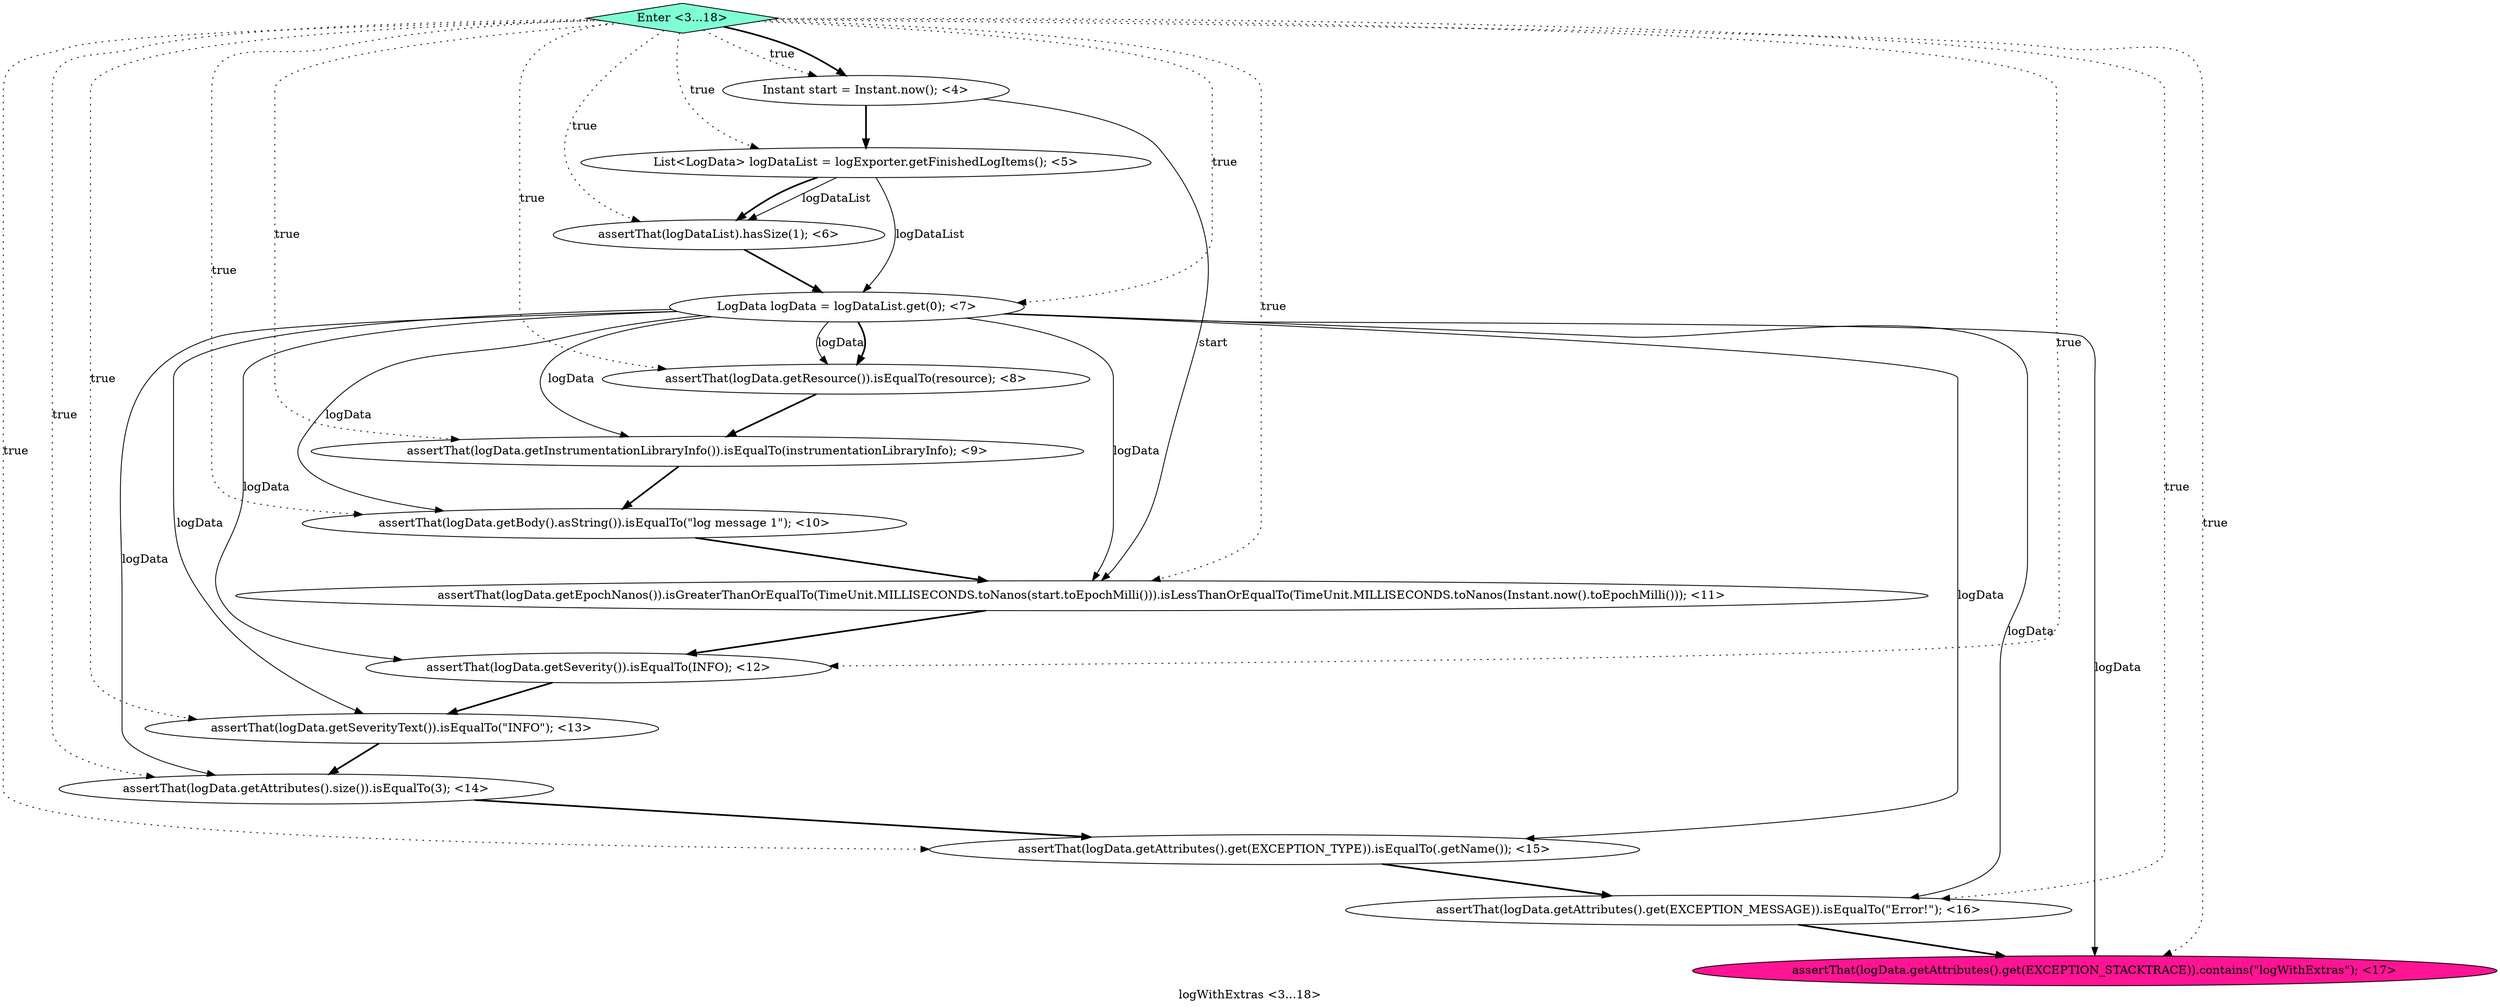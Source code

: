 digraph PDG {
label = "logWithExtras <3...18>";
0.9 [style = filled, label = "assertThat(logData.getSeverityText()).isEqualTo(\"INFO\"); <13>", fillcolor = white, shape = ellipse];
0.10 [style = filled, label = "assertThat(logData.getAttributes().size()).isEqualTo(3); <14>", fillcolor = white, shape = ellipse];
0.3 [style = filled, label = "LogData logData = logDataList.get(0); <7>", fillcolor = white, shape = ellipse];
0.5 [style = filled, label = "assertThat(logData.getInstrumentationLibraryInfo()).isEqualTo(instrumentationLibraryInfo); <9>", fillcolor = white, shape = ellipse];
0.6 [style = filled, label = "assertThat(logData.getBody().asString()).isEqualTo(\"log message 1\"); <10>", fillcolor = white, shape = ellipse];
0.1 [style = filled, label = "List<LogData> logDataList = logExporter.getFinishedLogItems(); <5>", fillcolor = white, shape = ellipse];
0.4 [style = filled, label = "assertThat(logData.getResource()).isEqualTo(resource); <8>", fillcolor = white, shape = ellipse];
0.13 [style = filled, label = "assertThat(logData.getAttributes().get(EXCEPTION_STACKTRACE)).contains(\"logWithExtras\"); <17>", fillcolor = deeppink, shape = ellipse];
0.2 [style = filled, label = "assertThat(logDataList).hasSize(1); <6>", fillcolor = white, shape = ellipse];
0.11 [style = filled, label = "assertThat(logData.getAttributes().get(EXCEPTION_TYPE)).isEqualTo(.getName()); <15>", fillcolor = white, shape = ellipse];
0.0 [style = filled, label = "Instant start = Instant.now(); <4>", fillcolor = white, shape = ellipse];
0.8 [style = filled, label = "assertThat(logData.getSeverity()).isEqualTo(INFO); <12>", fillcolor = white, shape = ellipse];
0.12 [style = filled, label = "assertThat(logData.getAttributes().get(EXCEPTION_MESSAGE)).isEqualTo(\"Error!\"); <16>", fillcolor = white, shape = ellipse];
0.14 [style = filled, label = "Enter <3...18>", fillcolor = aquamarine, shape = diamond];
0.7 [style = filled, label = "assertThat(logData.getEpochNanos()).isGreaterThanOrEqualTo(TimeUnit.MILLISECONDS.toNanos(start.toEpochMilli())).isLessThanOrEqualTo(TimeUnit.MILLISECONDS.toNanos(Instant.now().toEpochMilli())); <11>", fillcolor = white, shape = ellipse];
0.0 -> 0.1 [style = bold, label=""];
0.0 -> 0.7 [style = solid, label="start"];
0.1 -> 0.2 [style = solid, label="logDataList"];
0.1 -> 0.2 [style = bold, label=""];
0.1 -> 0.3 [style = solid, label="logDataList"];
0.2 -> 0.3 [style = bold, label=""];
0.3 -> 0.4 [style = solid, label="logData"];
0.3 -> 0.4 [style = bold, label=""];
0.3 -> 0.5 [style = solid, label="logData"];
0.3 -> 0.6 [style = solid, label="logData"];
0.3 -> 0.7 [style = solid, label="logData"];
0.3 -> 0.8 [style = solid, label="logData"];
0.3 -> 0.9 [style = solid, label="logData"];
0.3 -> 0.10 [style = solid, label="logData"];
0.3 -> 0.11 [style = solid, label="logData"];
0.3 -> 0.12 [style = solid, label="logData"];
0.3 -> 0.13 [style = solid, label="logData"];
0.4 -> 0.5 [style = bold, label=""];
0.5 -> 0.6 [style = bold, label=""];
0.6 -> 0.7 [style = bold, label=""];
0.7 -> 0.8 [style = bold, label=""];
0.8 -> 0.9 [style = bold, label=""];
0.9 -> 0.10 [style = bold, label=""];
0.10 -> 0.11 [style = bold, label=""];
0.11 -> 0.12 [style = bold, label=""];
0.12 -> 0.13 [style = bold, label=""];
0.14 -> 0.0 [style = dotted, label="true"];
0.14 -> 0.0 [style = bold, label=""];
0.14 -> 0.1 [style = dotted, label="true"];
0.14 -> 0.2 [style = dotted, label="true"];
0.14 -> 0.3 [style = dotted, label="true"];
0.14 -> 0.4 [style = dotted, label="true"];
0.14 -> 0.5 [style = dotted, label="true"];
0.14 -> 0.6 [style = dotted, label="true"];
0.14 -> 0.7 [style = dotted, label="true"];
0.14 -> 0.8 [style = dotted, label="true"];
0.14 -> 0.9 [style = dotted, label="true"];
0.14 -> 0.10 [style = dotted, label="true"];
0.14 -> 0.11 [style = dotted, label="true"];
0.14 -> 0.12 [style = dotted, label="true"];
0.14 -> 0.13 [style = dotted, label="true"];
}

